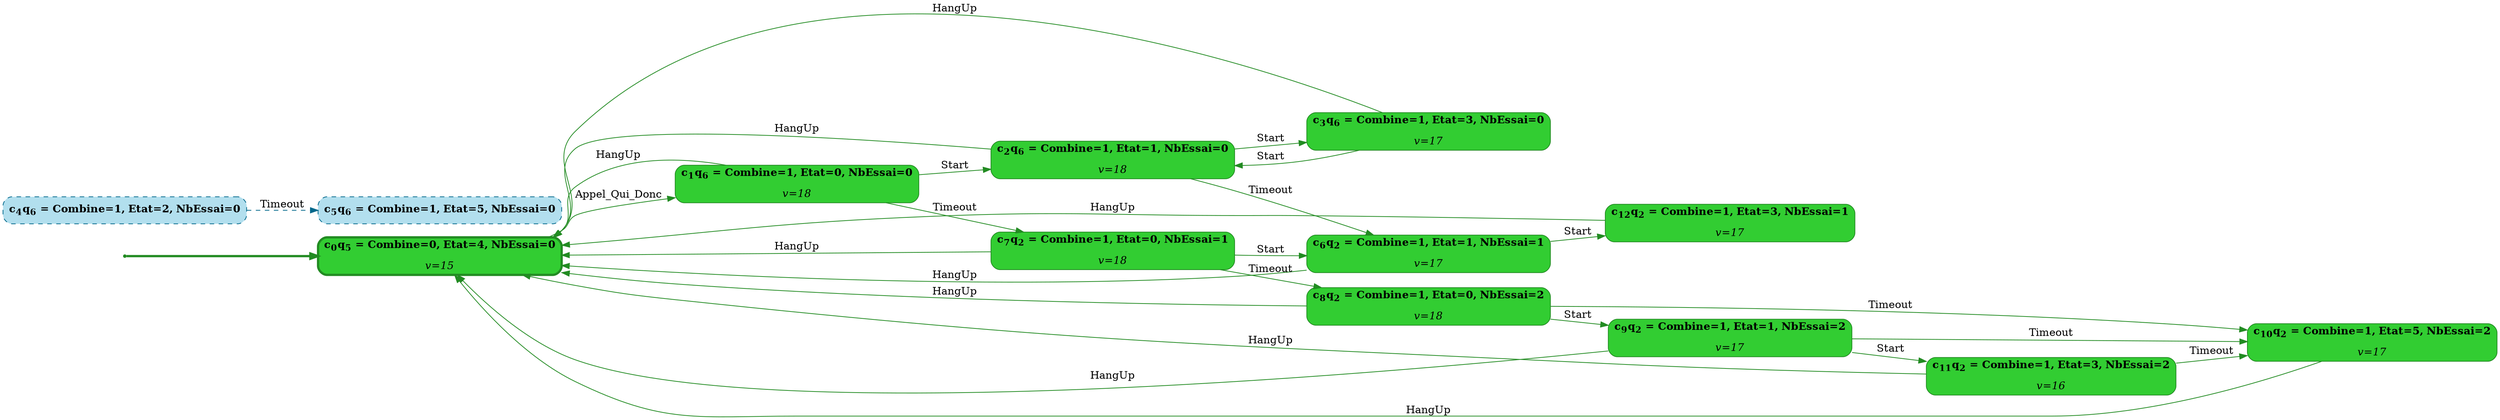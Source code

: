 digraph g {

	rankdir="LR"

	__invisible__[shape="point", color="forestgreen"]
	c0q5[label=<<b>c<sub>0</sub>q<sub>5</sub> = Combine=0, Etat=4, NbEssai=0</b><br/><br/><i>v=15</i>>, shape="box", style="rounded, filled", fillcolor="limegreen", color="forestgreen", penwidth=3] // Initial
	c1q6[label=<<b>c<sub>1</sub>q<sub>6</sub> = Combine=1, Etat=0, NbEssai=0</b><br/><br/><i>v=18</i>>, shape="box", style="rounded, filled", fillcolor="limegreen", color="forestgreen"]
	c2q6[label=<<b>c<sub>2</sub>q<sub>6</sub> = Combine=1, Etat=1, NbEssai=0</b><br/><br/><i>v=18</i>>, shape="box", style="rounded, filled", fillcolor="limegreen", color="forestgreen"]
	c6q2[label=<<b>c<sub>6</sub>q<sub>2</sub> = Combine=1, Etat=1, NbEssai=1</b><br/><br/><i>v=17</i>>, shape="box", style="rounded, filled", fillcolor="limegreen", color="forestgreen"]
	c12q2[label=<<b>c<sub>12</sub>q<sub>2</sub> = Combine=1, Etat=3, NbEssai=1</b><br/><br/><i>v=17</i>>, shape="box", style="rounded, filled", fillcolor="limegreen", color="forestgreen"]
	c3q6[label=<<b>c<sub>3</sub>q<sub>6</sub> = Combine=1, Etat=3, NbEssai=0</b><br/><br/><i>v=17</i>>, shape="box", style="rounded, filled", fillcolor="limegreen", color="forestgreen"]
	c7q2[label=<<b>c<sub>7</sub>q<sub>2</sub> = Combine=1, Etat=0, NbEssai=1</b><br/><br/><i>v=18</i>>, shape="box", style="rounded, filled", fillcolor="limegreen", color="forestgreen"]
	c8q2[label=<<b>c<sub>8</sub>q<sub>2</sub> = Combine=1, Etat=0, NbEssai=2</b><br/><br/><i>v=18</i>>, shape="box", style="rounded, filled", fillcolor="limegreen", color="forestgreen"]
	c9q2[label=<<b>c<sub>9</sub>q<sub>2</sub> = Combine=1, Etat=1, NbEssai=2</b><br/><br/><i>v=17</i>>, shape="box", style="rounded, filled", fillcolor="limegreen", color="forestgreen"]
	c11q2[label=<<b>c<sub>11</sub>q<sub>2</sub> = Combine=1, Etat=3, NbEssai=2</b><br/><br/><i>v=16</i>>, shape="box", style="rounded, filled", fillcolor="limegreen", color="forestgreen"]
	c10q2[label=<<b>c<sub>10</sub>q<sub>2</sub> = Combine=1, Etat=5, NbEssai=2</b><br/><br/><i>v=17</i>>, shape="box", style="rounded, filled", fillcolor="limegreen", color="forestgreen"]
	c4q6[label=<<b>c<sub>4</sub>q<sub>6</sub> = Combine=1, Etat=2, NbEssai=0</b>>, shape="box", style="rounded, filled, dashed", fillcolor="lightblue2", color="deepskyblue4"]
	c5q6[label=<<b>c<sub>5</sub>q<sub>6</sub> = Combine=1, Etat=5, NbEssai=0</b>>, shape="box", style="rounded, filled, dashed", fillcolor="lightblue2", color="deepskyblue4"]

	__invisible__ -> c0q5[penwidth=3, color="forestgreen"]
	c0q5 -> c1q6[label=<Appel_Qui_Donc>, color="forestgreen"]
	c1q6 -> c0q5[label=<HangUp>, color="forestgreen"]
	c1q6 -> c2q6[label=<Start>, color="forestgreen"]
	c2q6 -> c6q2[label=<Timeout>, color="forestgreen"]
	c6q2 -> c0q5[label=<HangUp>, color="forestgreen"]
	c6q2 -> c12q2[label=<Start>, color="forestgreen"]
	c12q2 -> c0q5[label=<HangUp>, color="forestgreen"]
	c2q6 -> c0q5[label=<HangUp>, color="forestgreen"]
	c2q6 -> c3q6[label=<Start>, color="forestgreen"]
	c3q6 -> c2q6[label=<Start>, color="forestgreen"]
	c3q6 -> c0q5[label=<HangUp>, color="forestgreen"]
	c1q6 -> c7q2[label=<Timeout>, color="forestgreen"]
	c7q2 -> c0q5[label=<HangUp>, color="forestgreen"]
	c7q2 -> c6q2[label=<Start>, color="forestgreen"]
	c7q2 -> c8q2[label=<Timeout>, color="forestgreen"]
	c8q2 -> c0q5[label=<HangUp>, color="forestgreen"]
	c8q2 -> c9q2[label=<Start>, color="forestgreen"]
	c9q2 -> c0q5[label=<HangUp>, color="forestgreen"]
	c9q2 -> c11q2[label=<Start>, color="forestgreen"]
	c11q2 -> c0q5[label=<HangUp>, color="forestgreen"]
	c11q2 -> c10q2[label=<Timeout>, color="forestgreen"]
	c10q2 -> c0q5[label=<HangUp>, color="forestgreen"]
	c9q2 -> c10q2[label=<Timeout>, color="forestgreen"]
	c8q2 -> c10q2[label=<Timeout>, color="forestgreen"]
	c4q6 -> c5q6[label=<Timeout>, color="deepskyblue4", style="dashed"]

}
